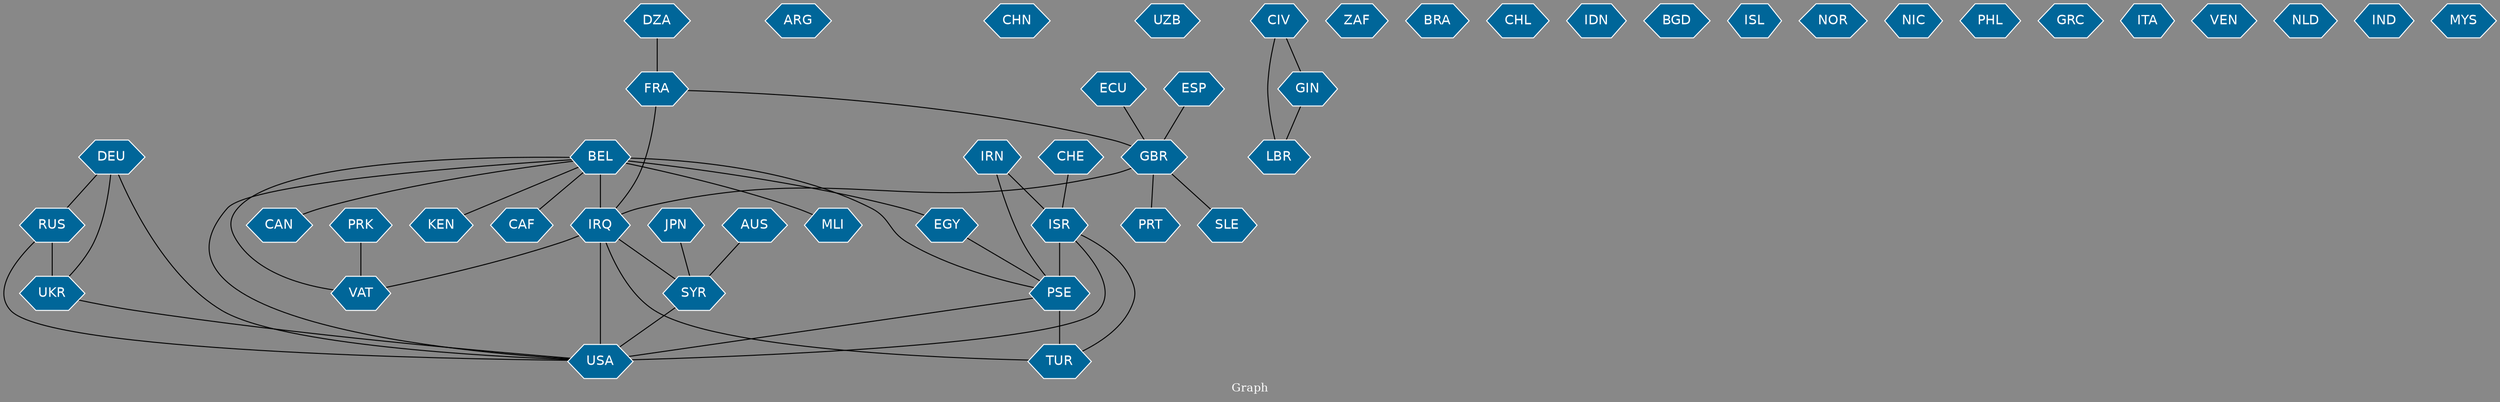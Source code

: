 // Countries together in item graph
graph {
	graph [bgcolor="#888888" fontcolor=white fontsize=12 label="Graph" outputorder=edgesfirst overlap=prism]
	node [color=white fillcolor="#006699" fontcolor=white fontname=Helvetica shape=hexagon style=filled]
	edge [arrowhead=open color=black fontcolor=white fontname=Courier fontsize=12]
		ISR [label=ISR]
		PSE [label=PSE]
		PRK [label=PRK]
		VAT [label=VAT]
		ARG [label=ARG]
		FRA [label=FRA]
		IRN [label=IRN]
		TUR [label=TUR]
		USA [label=USA]
		CHN [label=CHN]
		IRQ [label=IRQ]
		RUS [label=RUS]
		UKR [label=UKR]
		CAN [label=CAN]
		CHE [label=CHE]
		BEL [label=BEL]
		SYR [label=SYR]
		KEN [label=KEN]
		UZB [label=UZB]
		DEU [label=DEU]
		LBR [label=LBR]
		DZA [label=DZA]
		ESP [label=ESP]
		ZAF [label=ZAF]
		BRA [label=BRA]
		SLE [label=SLE]
		GBR [label=GBR]
		CHL [label=CHL]
		IDN [label=IDN]
		EGY [label=EGY]
		AUS [label=AUS]
		BGD [label=BGD]
		ISL [label=ISL]
		NOR [label=NOR]
		NIC [label=NIC]
		PHL [label=PHL]
		GRC [label=GRC]
		JPN [label=JPN]
		ECU [label=ECU]
		ITA [label=ITA]
		VEN [label=VEN]
		GIN [label=GIN]
		CIV [label=CIV]
		NLD [label=NLD]
		IND [label=IND]
		CAF [label=CAF]
		MLI [label=MLI]
		MYS [label=MYS]
		PRT [label=PRT]
			SYR -- USA [weight=5]
			DEU -- UKR [weight=2]
			ISR -- PSE [weight=26]
			BEL -- MLI [weight=1]
			DEU -- RUS [weight=1]
			BEL -- KEN [weight=2]
			FRA -- GBR [weight=1]
			BEL -- CAN [weight=1]
			BEL -- VAT [weight=1]
			BEL -- EGY [weight=1]
			EGY -- PSE [weight=1]
			IRQ -- USA [weight=15]
			CIV -- GIN [weight=1]
			FRA -- IRQ [weight=2]
			ISR -- USA [weight=1]
			BEL -- USA [weight=1]
			AUS -- SYR [weight=1]
			ISR -- TUR [weight=1]
			JPN -- SYR [weight=1]
			GBR -- IRQ [weight=1]
			GBR -- PRT [weight=1]
			DZA -- FRA [weight=2]
			CHE -- ISR [weight=1]
			BEL -- IRQ [weight=6]
			GBR -- SLE [weight=1]
			RUS -- USA [weight=1]
			DEU -- USA [weight=2]
			RUS -- UKR [weight=18]
			PSE -- USA [weight=2]
			PSE -- TUR [weight=1]
			CIV -- LBR [weight=1]
			BEL -- PSE [weight=2]
			ECU -- GBR [weight=1]
			ESP -- GBR [weight=1]
			UKR -- USA [weight=1]
			BEL -- CAF [weight=1]
			PRK -- VAT [weight=2]
			IRN -- PSE [weight=1]
			IRN -- ISR [weight=2]
			IRQ -- TUR [weight=1]
			IRQ -- VAT [weight=2]
			GIN -- LBR [weight=1]
			IRQ -- SYR [weight=1]
}